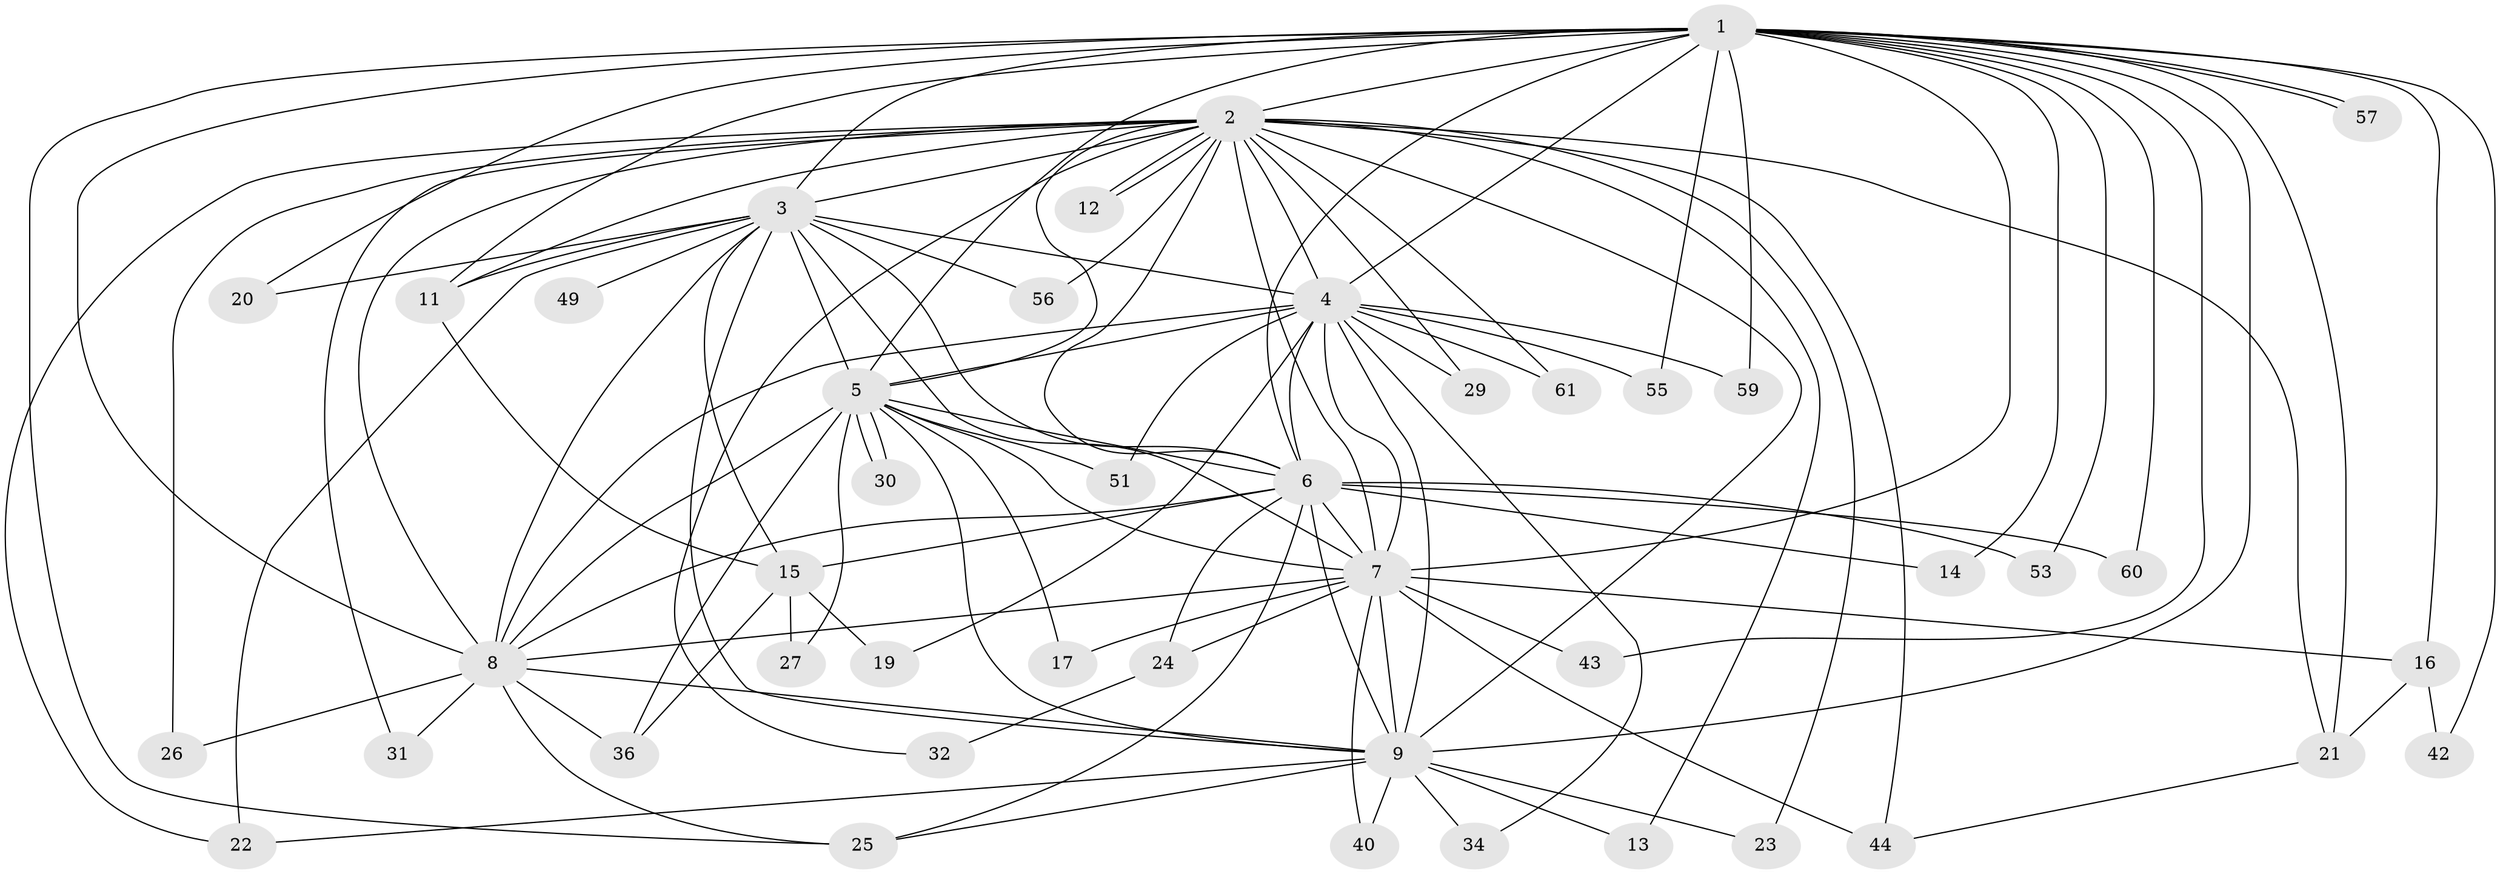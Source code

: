 // original degree distribution, {20: 0.01639344262295082, 24: 0.01639344262295082, 16: 0.01639344262295082, 15: 0.06557377049180328, 17: 0.03278688524590164, 14: 0.01639344262295082, 4: 0.08196721311475409, 2: 0.6065573770491803, 5: 0.01639344262295082, 6: 0.01639344262295082, 3: 0.11475409836065574}
// Generated by graph-tools (version 1.1) at 2025/10/02/27/25 16:10:56]
// undirected, 44 vertices, 113 edges
graph export_dot {
graph [start="1"]
  node [color=gray90,style=filled];
  1 [super="+10"];
  2 [super="+54"];
  3 [super="+41"];
  4 [super="+37"];
  5 [super="+39"];
  6 [super="+52"];
  7 [super="+38"];
  8 [super="+47"];
  9 [super="+28"];
  11 [super="+58"];
  12;
  13;
  14;
  15 [super="+18"];
  16 [super="+35"];
  17;
  19;
  20;
  21 [super="+33"];
  22 [super="+46"];
  23;
  24;
  25 [super="+48"];
  26;
  27;
  29;
  30;
  31;
  32;
  34;
  36 [super="+50"];
  40;
  42;
  43;
  44 [super="+45"];
  49;
  51;
  53;
  55;
  56;
  57;
  59;
  60;
  61;
  1 -- 2 [weight=2];
  1 -- 3 [weight=3];
  1 -- 4 [weight=2];
  1 -- 5 [weight=2];
  1 -- 6 [weight=2];
  1 -- 7 [weight=2];
  1 -- 8 [weight=2];
  1 -- 9 [weight=2];
  1 -- 11;
  1 -- 16 [weight=3];
  1 -- 20;
  1 -- 21;
  1 -- 55;
  1 -- 57;
  1 -- 57;
  1 -- 59;
  1 -- 42;
  1 -- 43;
  1 -- 14;
  1 -- 53;
  1 -- 60;
  1 -- 25;
  2 -- 3;
  2 -- 4;
  2 -- 5;
  2 -- 6;
  2 -- 7;
  2 -- 8;
  2 -- 9;
  2 -- 12;
  2 -- 12;
  2 -- 13;
  2 -- 21;
  2 -- 23;
  2 -- 26;
  2 -- 29;
  2 -- 31;
  2 -- 32;
  2 -- 56;
  2 -- 61;
  2 -- 44 [weight=2];
  2 -- 11;
  2 -- 22;
  3 -- 4;
  3 -- 5;
  3 -- 6;
  3 -- 7;
  3 -- 8;
  3 -- 9;
  3 -- 11;
  3 -- 20;
  3 -- 22;
  3 -- 49 [weight=2];
  3 -- 56;
  3 -- 15;
  4 -- 5;
  4 -- 6;
  4 -- 7 [weight=2];
  4 -- 8;
  4 -- 9;
  4 -- 19;
  4 -- 29;
  4 -- 34;
  4 -- 55;
  4 -- 61;
  4 -- 51;
  4 -- 59;
  5 -- 6;
  5 -- 7;
  5 -- 8;
  5 -- 9 [weight=2];
  5 -- 17;
  5 -- 27;
  5 -- 30 [weight=2];
  5 -- 30;
  5 -- 36;
  5 -- 51;
  6 -- 7;
  6 -- 8;
  6 -- 9;
  6 -- 14;
  6 -- 15;
  6 -- 24;
  6 -- 53;
  6 -- 60;
  6 -- 25;
  7 -- 8;
  7 -- 9;
  7 -- 17;
  7 -- 24;
  7 -- 40;
  7 -- 44;
  7 -- 16;
  7 -- 43;
  8 -- 9 [weight=2];
  8 -- 25;
  8 -- 26;
  8 -- 31;
  8 -- 36;
  9 -- 13;
  9 -- 22;
  9 -- 23;
  9 -- 25;
  9 -- 34;
  9 -- 40;
  11 -- 15;
  15 -- 19;
  15 -- 27;
  15 -- 36;
  16 -- 42;
  16 -- 21;
  21 -- 44;
  24 -- 32;
}
